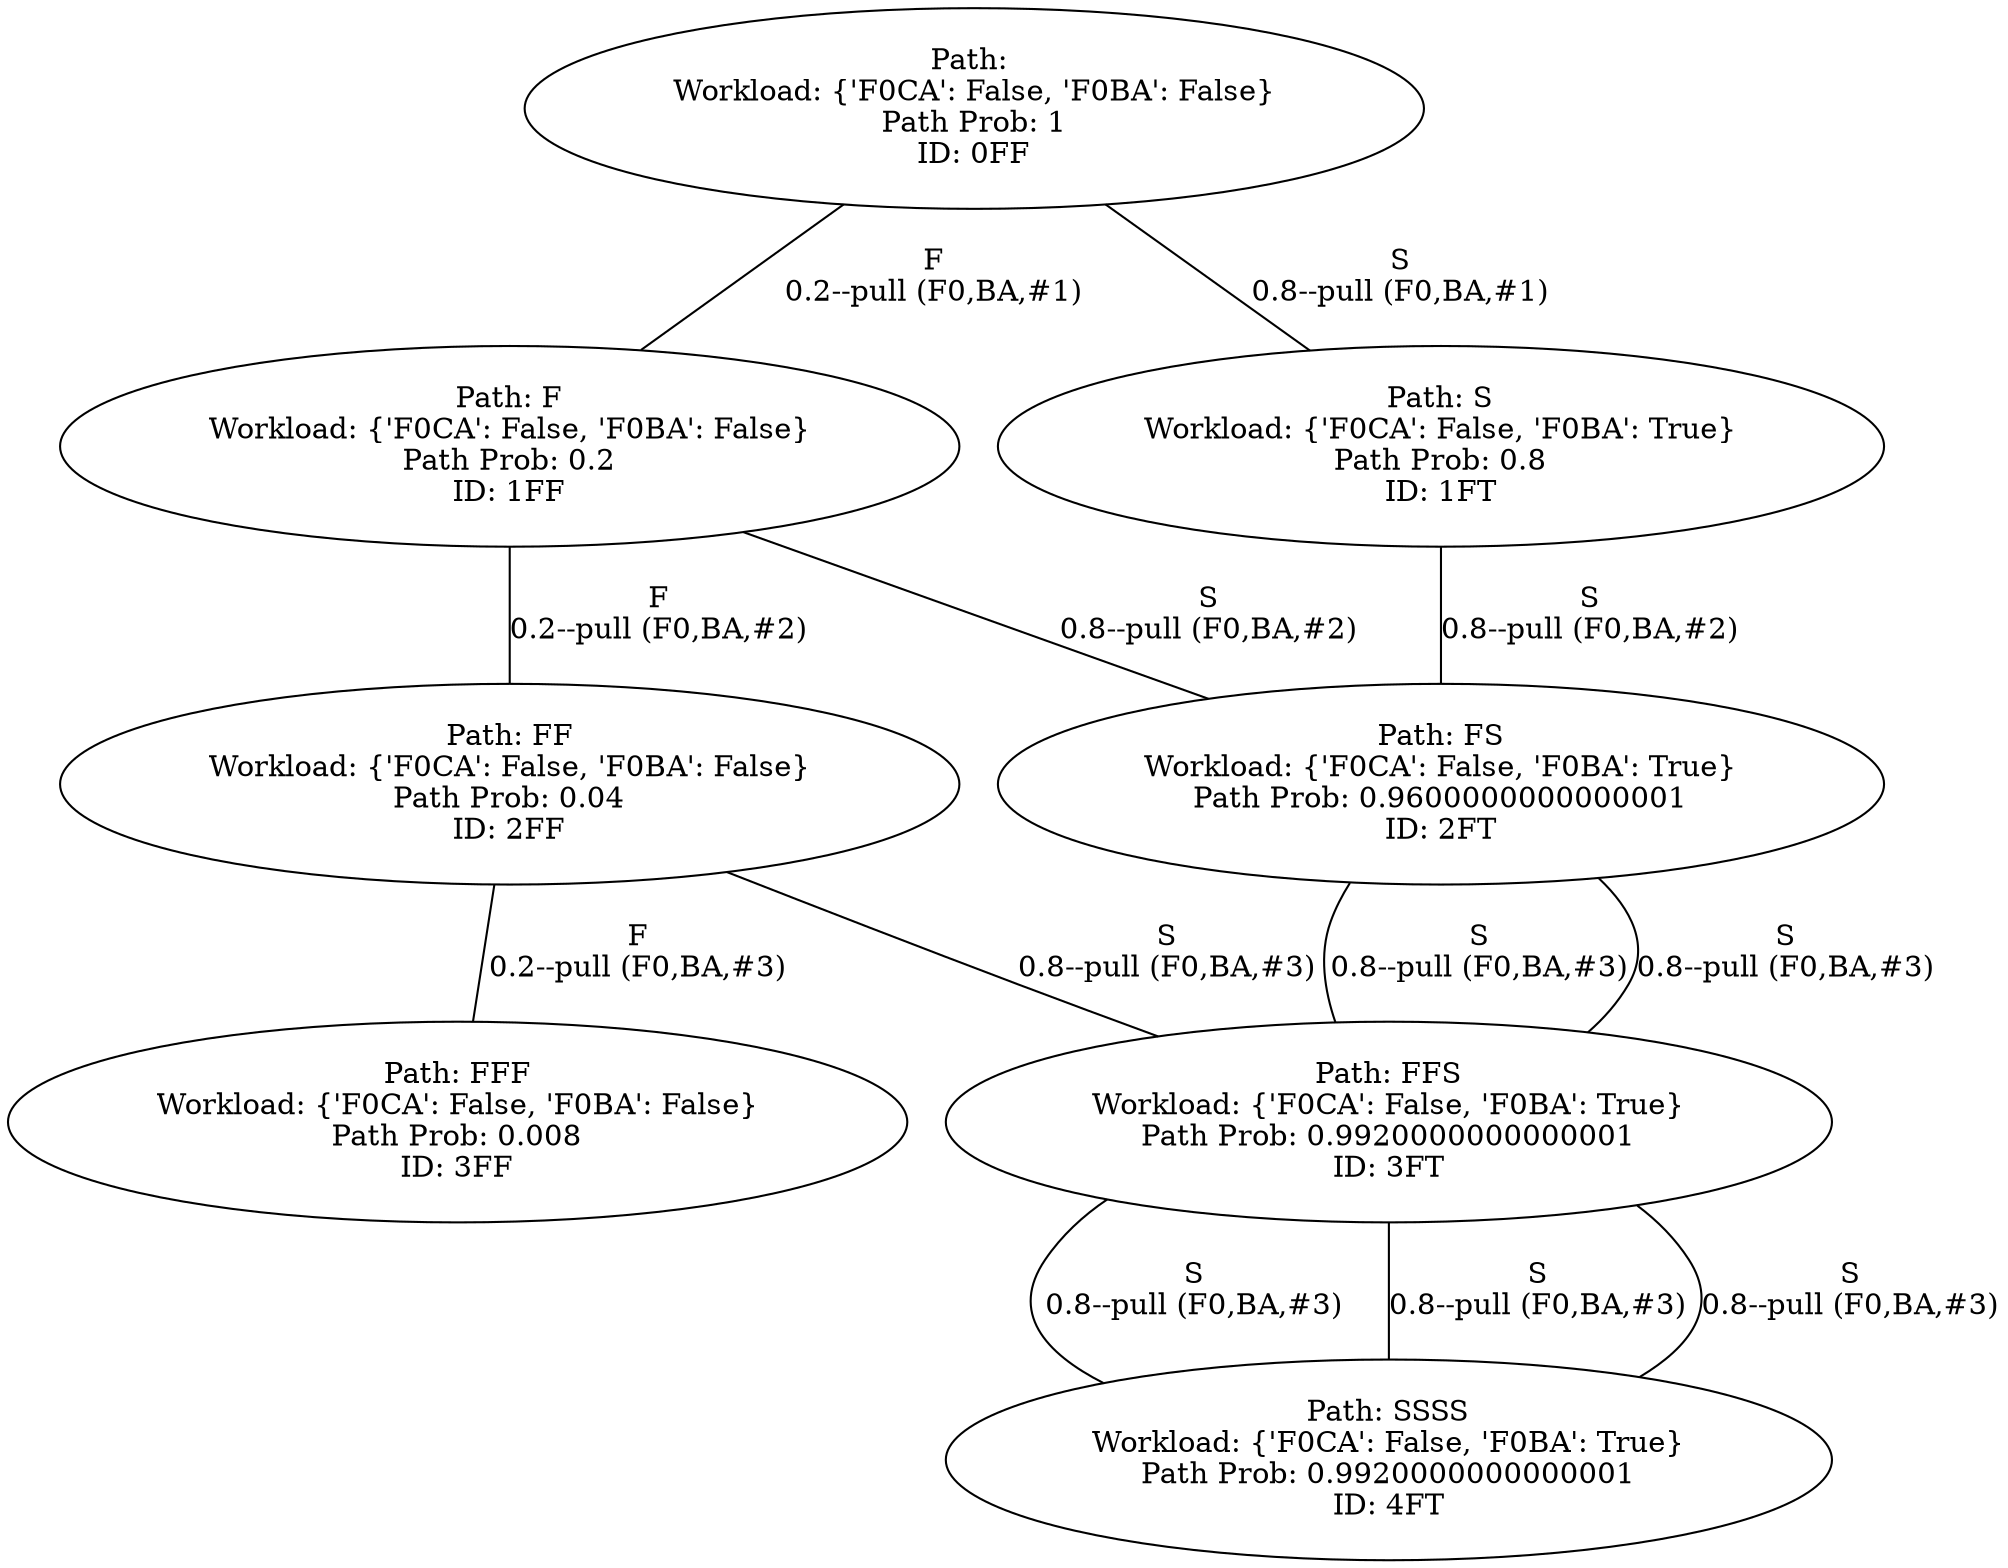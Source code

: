 graph "./Output/graph" {
	"" [label="Path: 
Workload: {'F0CA': False, 'F0BA': False}
Path Prob: 1
ID: 0FF"]
	"" [label="Path: 
Workload: {'F0CA': False, 'F0BA': False}
Path Prob: 1
ID: 0FF"]
	"" -- F [label="F
0.2--pull (F0,BA,#1)"]
	F [label="Path: F
Workload: {'F0CA': False, 'F0BA': False}
Path Prob: 0.2
ID: 1FF"]
	F [label="Path: F
Workload: {'F0CA': False, 'F0BA': False}
Path Prob: 0.2
ID: 1FF"]
	F -- FF [label="F
0.2--pull (F0,BA,#2)"]
	FF [label="Path: FF
Workload: {'F0CA': False, 'F0BA': False}
Path Prob: 0.04
ID: 2FF"]
	FF [label="Path: FF
Workload: {'F0CA': False, 'F0BA': False}
Path Prob: 0.04
ID: 2FF"]
	FF -- FFF [label="F
0.2--pull (F0,BA,#3)"]
	FFF [label="Path: FFF
Workload: {'F0CA': False, 'F0BA': False}
Path Prob: 0.008
ID: 3FF"]
	FF [label="Path: FF
Workload: {'F0CA': False, 'F0BA': False}
Path Prob: 0.04
ID: 2FF"]
	FF -- FFS [label="S
0.8--pull (F0,BA,#3)"]
	FFS [label="Path: FFS
Workload: {'F0CA': False, 'F0BA': True}
Path Prob: 0.9920000000000001
ID: 3FT"]
	FFS [label="Path: FFS
Workload: {'F0CA': False, 'F0BA': True}
Path Prob: 0.9920000000000001
ID: 3FT"]
	FFS -- SSSS [label="S
0.8--pull (F0,BA,#3)"]
	SSSS [label="Path: SSSS
Workload: {'F0CA': False, 'F0BA': True}
Path Prob: 0.9920000000000001
ID: 4FT"]
	F [label="Path: F
Workload: {'F0CA': False, 'F0BA': False}
Path Prob: 0.2
ID: 1FF"]
	F -- FS [label="S
0.8--pull (F0,BA,#2)"]
	FS [label="Path: FS
Workload: {'F0CA': False, 'F0BA': True}
Path Prob: 0.9600000000000001
ID: 2FT"]
	FS [label="Path: FS
Workload: {'F0CA': False, 'F0BA': True}
Path Prob: 0.9600000000000001
ID: 2FT"]
	FS -- FFS [label="S
0.8--pull (F0,BA,#3)"]
	FFS [label="Path: FFS
Workload: {'F0CA': False, 'F0BA': True}
Path Prob: 0.9920000000000001
ID: 3FT"]
	FFS [label="Path: FFS
Workload: {'F0CA': False, 'F0BA': True}
Path Prob: 0.9920000000000001
ID: 3FT"]
	FFS -- SSSS [label="S
0.8--pull (F0,BA,#3)"]
	SSSS [label="Path: SSSS
Workload: {'F0CA': False, 'F0BA': True}
Path Prob: 0.9920000000000001
ID: 4FT"]
	"" [label="Path: 
Workload: {'F0CA': False, 'F0BA': False}
Path Prob: 1
ID: 0FF"]
	"" -- S [label="S
0.8--pull (F0,BA,#1)"]
	S [label="Path: S
Workload: {'F0CA': False, 'F0BA': True}
Path Prob: 0.8
ID: 1FT"]
	S [label="Path: S
Workload: {'F0CA': False, 'F0BA': True}
Path Prob: 0.8
ID: 1FT"]
	S -- FS [label="S
0.8--pull (F0,BA,#2)"]
	FS [label="Path: FS
Workload: {'F0CA': False, 'F0BA': True}
Path Prob: 0.9600000000000001
ID: 2FT"]
	FS [label="Path: FS
Workload: {'F0CA': False, 'F0BA': True}
Path Prob: 0.9600000000000001
ID: 2FT"]
	FS -- FFS [label="S
0.8--pull (F0,BA,#3)"]
	FFS [label="Path: FFS
Workload: {'F0CA': False, 'F0BA': True}
Path Prob: 0.9920000000000001
ID: 3FT"]
	FFS [label="Path: FFS
Workload: {'F0CA': False, 'F0BA': True}
Path Prob: 0.9920000000000001
ID: 3FT"]
	FFS -- SSSS [label="S
0.8--pull (F0,BA,#3)"]
	SSSS [label="Path: SSSS
Workload: {'F0CA': False, 'F0BA': True}
Path Prob: 0.9920000000000001
ID: 4FT"]
}
